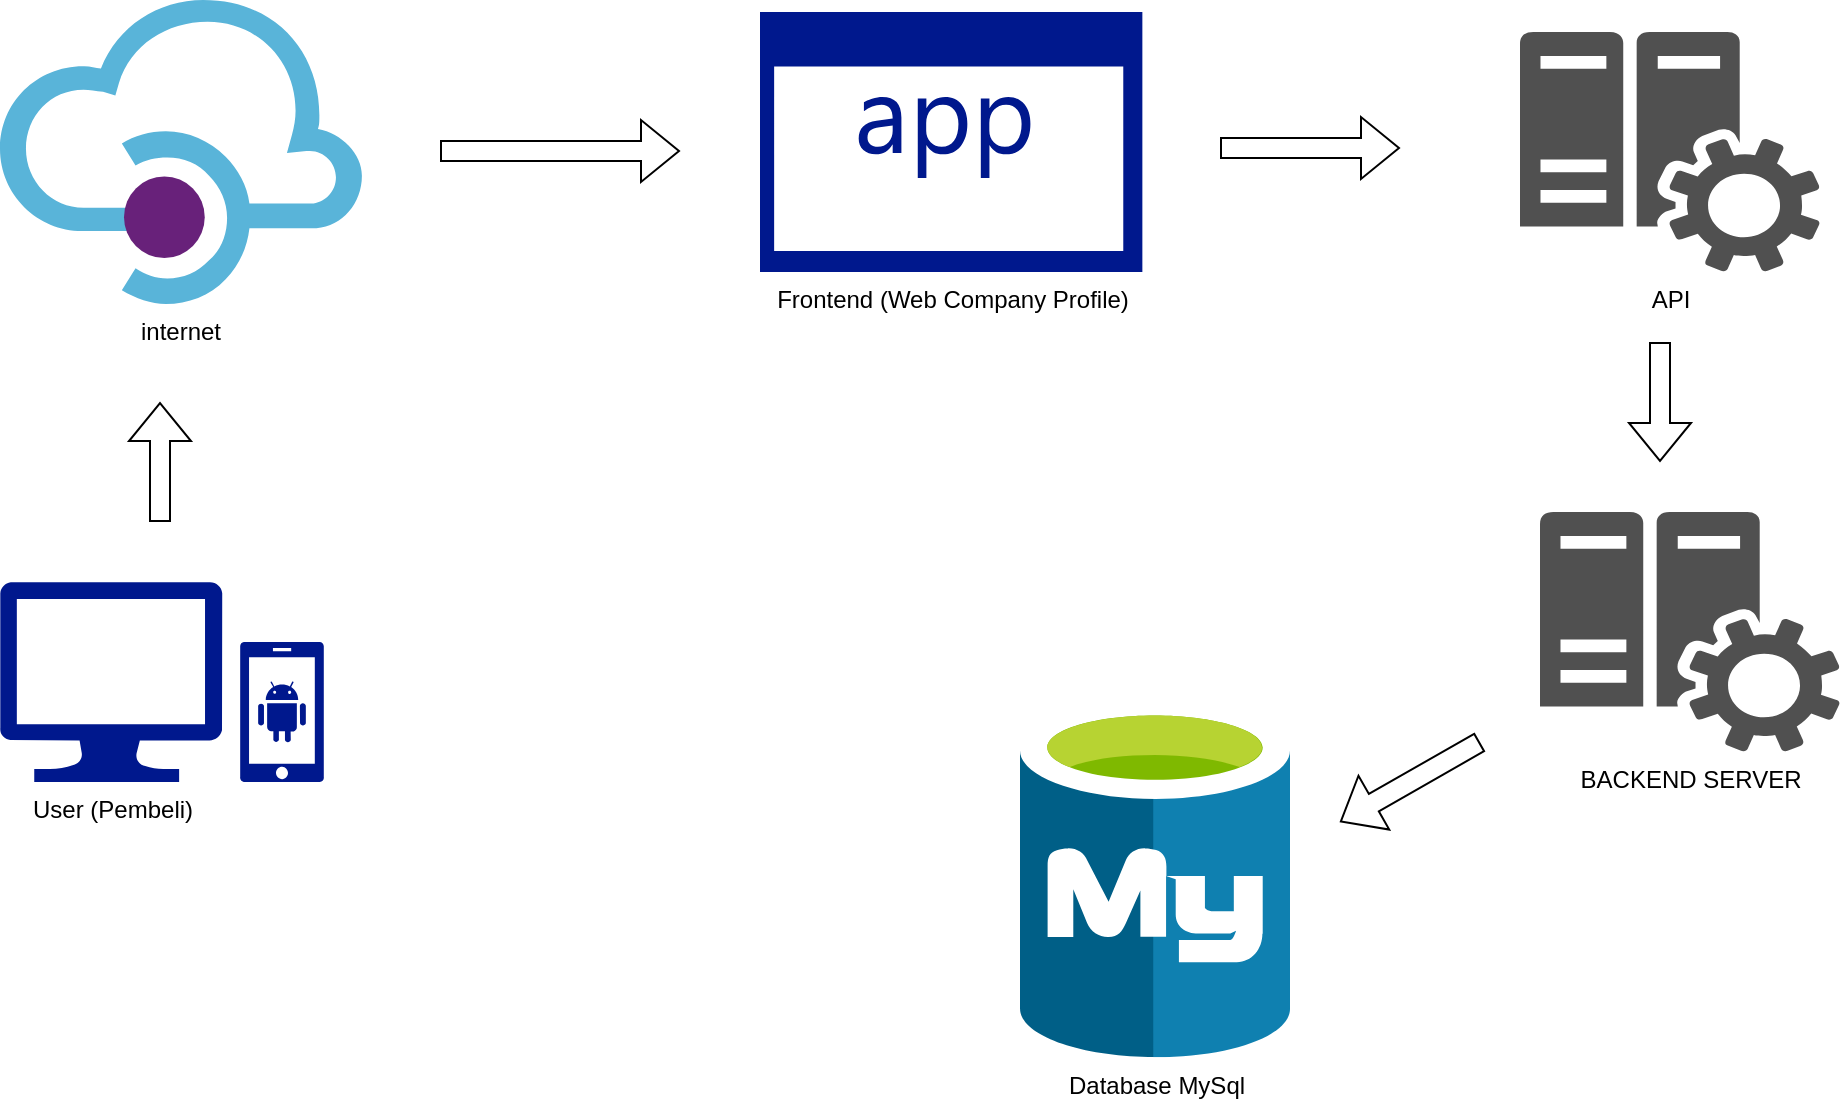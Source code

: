 <mxfile version="21.3.7" type="github">
  <diagram name="Page-1" id="KcvUk4ELhtfDF2DfxyxL">
    <mxGraphModel dx="1434" dy="750" grid="1" gridSize="10" guides="1" tooltips="1" connect="1" arrows="1" fold="1" page="1" pageScale="1" pageWidth="1100" pageHeight="850" math="0" shadow="0">
      <root>
        <mxCell id="0" />
        <mxCell id="1" parent="0" />
        <mxCell id="DtAmU9XuA0YXFzoAeds8-1" value="User (Pembeli)" style="sketch=0;aspect=fixed;pointerEvents=1;shadow=0;dashed=0;html=1;strokeColor=none;labelPosition=center;verticalLabelPosition=bottom;verticalAlign=top;align=center;fillColor=#00188D;shape=mxgraph.azure.computer" vertex="1" parent="1">
          <mxGeometry x="60" y="340" width="111.11" height="100" as="geometry" />
        </mxCell>
        <mxCell id="DtAmU9XuA0YXFzoAeds8-2" value="" style="sketch=0;aspect=fixed;pointerEvents=1;shadow=0;dashed=0;html=1;strokeColor=none;labelPosition=center;verticalLabelPosition=bottom;verticalAlign=top;align=center;fillColor=#00188D;shape=mxgraph.mscae.enterprise.android_phone" vertex="1" parent="1">
          <mxGeometry x="180" y="370" width="42" height="70" as="geometry" />
        </mxCell>
        <mxCell id="DtAmU9XuA0YXFzoAeds8-3" value="Frontend (Web Company Profile)" style="sketch=0;aspect=fixed;pointerEvents=1;shadow=0;dashed=0;html=1;strokeColor=none;labelPosition=center;verticalLabelPosition=bottom;verticalAlign=top;align=center;fillColor=#00188D;shape=mxgraph.mscae.enterprise.application" vertex="1" parent="1">
          <mxGeometry x="440" y="55" width="191.18" height="130" as="geometry" />
        </mxCell>
        <mxCell id="DtAmU9XuA0YXFzoAeds8-4" value="internet" style="image;sketch=0;aspect=fixed;html=1;points=[];align=center;fontSize=12;image=img/lib/mscae/API_Management.svg;" vertex="1" parent="1">
          <mxGeometry x="60" y="49" width="180.95" height="152" as="geometry" />
        </mxCell>
        <mxCell id="DtAmU9XuA0YXFzoAeds8-5" value="API" style="sketch=0;pointerEvents=1;shadow=0;dashed=0;html=1;strokeColor=none;labelPosition=center;verticalLabelPosition=bottom;verticalAlign=top;align=center;fillColor=#505050;shape=mxgraph.mscae.oms.config_assessment" vertex="1" parent="1">
          <mxGeometry x="820" y="65" width="150" height="120" as="geometry" />
        </mxCell>
        <mxCell id="DtAmU9XuA0YXFzoAeds8-7" value="" style="shape=flexArrow;endArrow=classic;html=1;rounded=0;" edge="1" parent="1">
          <mxGeometry width="50" height="50" relative="1" as="geometry">
            <mxPoint x="140" y="310" as="sourcePoint" />
            <mxPoint x="140" y="250" as="targetPoint" />
          </mxGeometry>
        </mxCell>
        <mxCell id="DtAmU9XuA0YXFzoAeds8-8" value="" style="shape=flexArrow;endArrow=classic;html=1;rounded=0;" edge="1" parent="1">
          <mxGeometry width="50" height="50" relative="1" as="geometry">
            <mxPoint x="280" y="124.5" as="sourcePoint" />
            <mxPoint x="400" y="124.5" as="targetPoint" />
          </mxGeometry>
        </mxCell>
        <mxCell id="DtAmU9XuA0YXFzoAeds8-9" value="" style="shape=flexArrow;endArrow=classic;html=1;rounded=0;" edge="1" parent="1">
          <mxGeometry width="50" height="50" relative="1" as="geometry">
            <mxPoint x="670" y="123" as="sourcePoint" />
            <mxPoint x="760" y="123" as="targetPoint" />
          </mxGeometry>
        </mxCell>
        <mxCell id="DtAmU9XuA0YXFzoAeds8-10" value="BACKEND SERVER" style="sketch=0;pointerEvents=1;shadow=0;dashed=0;html=1;strokeColor=none;labelPosition=center;verticalLabelPosition=bottom;verticalAlign=top;align=center;fillColor=#505050;shape=mxgraph.mscae.oms.config_assessment" vertex="1" parent="1">
          <mxGeometry x="830" y="305" width="150" height="120" as="geometry" />
        </mxCell>
        <mxCell id="DtAmU9XuA0YXFzoAeds8-13" value="Database MySql" style="image;sketch=0;aspect=fixed;html=1;points=[];align=center;fontSize=12;image=img/lib/mscae/Azure_Database_for_MySQL_servers.svg;" vertex="1" parent="1">
          <mxGeometry x="570" y="400" width="135" height="177.63" as="geometry" />
        </mxCell>
        <mxCell id="DtAmU9XuA0YXFzoAeds8-14" value="" style="shape=flexArrow;endArrow=classic;html=1;rounded=0;" edge="1" parent="1">
          <mxGeometry width="50" height="50" relative="1" as="geometry">
            <mxPoint x="800" y="420" as="sourcePoint" />
            <mxPoint x="730" y="460" as="targetPoint" />
          </mxGeometry>
        </mxCell>
        <mxCell id="DtAmU9XuA0YXFzoAeds8-15" value="" style="shape=flexArrow;endArrow=classic;html=1;rounded=0;" edge="1" parent="1">
          <mxGeometry width="50" height="50" relative="1" as="geometry">
            <mxPoint x="890" y="220" as="sourcePoint" />
            <mxPoint x="890" y="280" as="targetPoint" />
          </mxGeometry>
        </mxCell>
      </root>
    </mxGraphModel>
  </diagram>
</mxfile>
